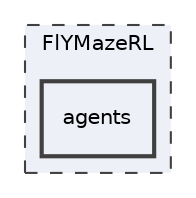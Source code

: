 digraph "C:/Rishika/Projects/FlYMazeRL/agents"
{
 // LATEX_PDF_SIZE
  edge [fontname="Helvetica",fontsize="10",labelfontname="Helvetica",labelfontsize="10"];
  node [fontname="Helvetica",fontsize="10",shape=record];
  compound=true
  subgraph clusterdir_fe04a9d4a78bc85c6ccbcab18d4724ec {
    graph [ bgcolor="#edf0f7", pencolor="grey25", style="filled,dashed,", label="FlYMazeRL", fontname="Helvetica", fontsize="10", URL="dir_fe04a9d4a78bc85c6ccbcab18d4724ec.html"]
  dir_cf83a4029c7c3e2b88f65e404a734a68 [shape=box, label="agents", style="filled,bold,", fillcolor="#edf0f7", color="grey25", URL="dir_cf83a4029c7c3e2b88f65e404a734a68.html"];
  }
}
